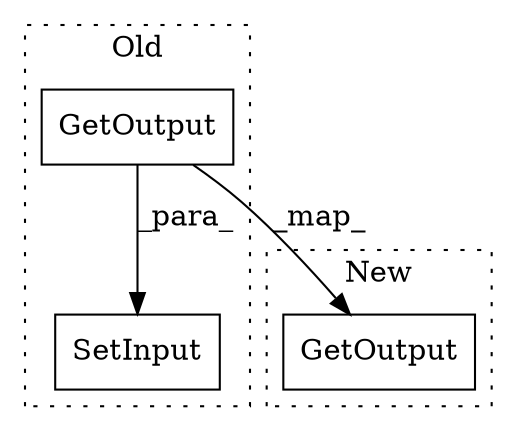 digraph G {
subgraph cluster0 {
1 [label="GetOutput" a="32" s="736" l="11" shape="box"];
3 [label="SetInput" a="32" s="720,747" l="9,1" shape="box"];
label = "Old";
style="dotted";
}
subgraph cluster1 {
2 [label="GetOutput" a="32" s="762" l="11" shape="box"];
label = "New";
style="dotted";
}
1 -> 2 [label="_map_"];
1 -> 3 [label="_para_"];
}